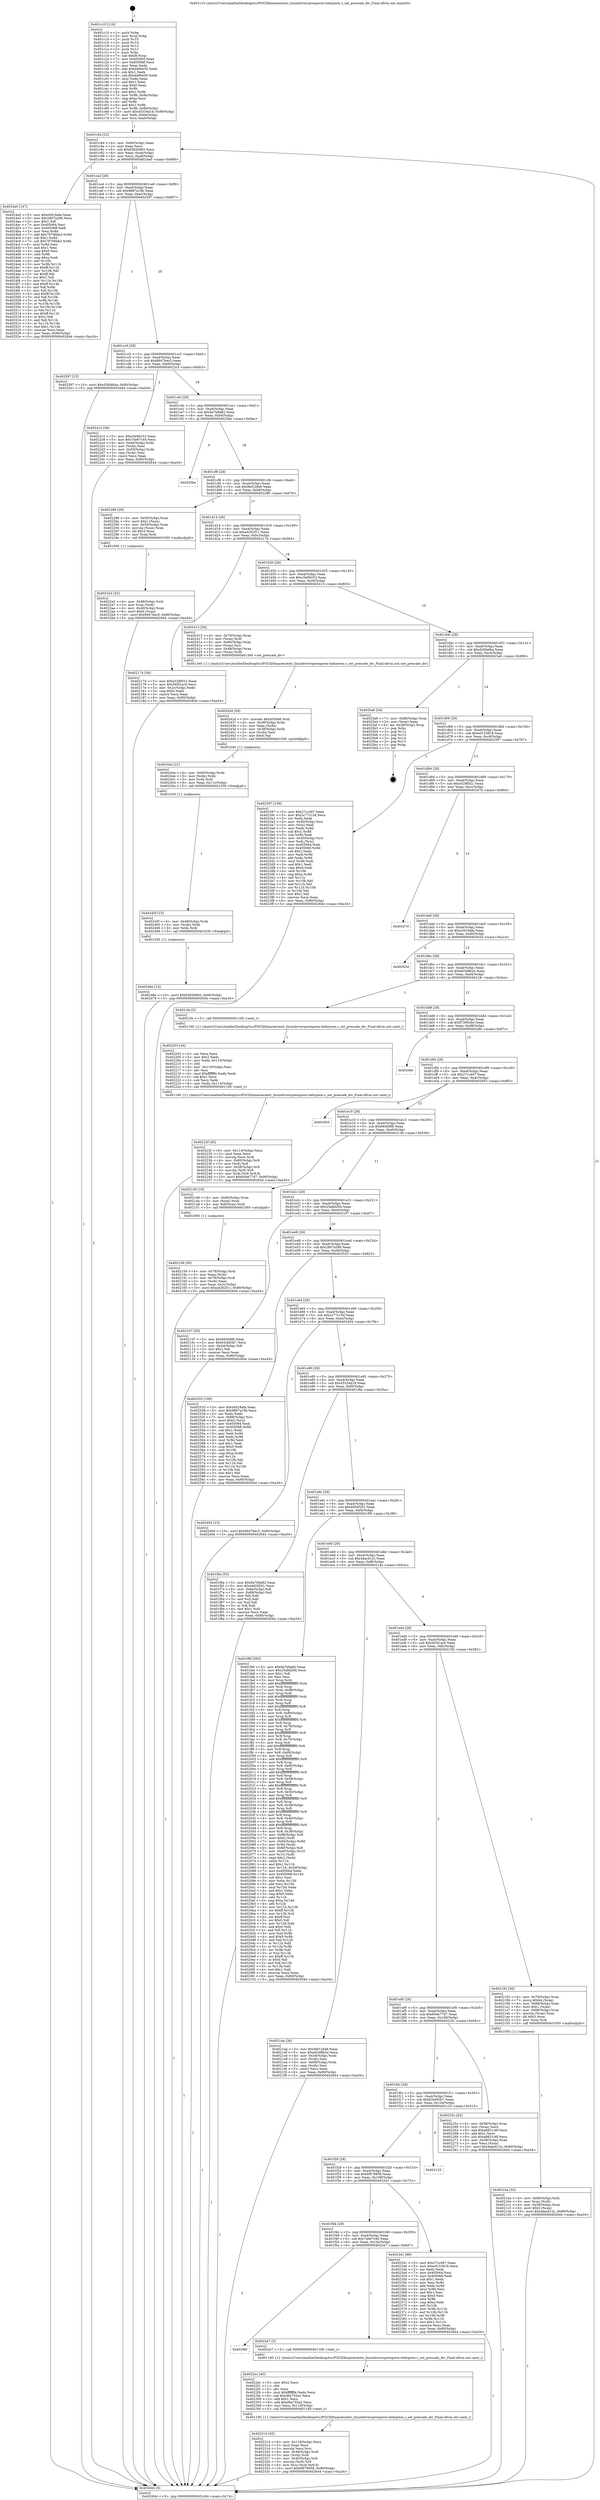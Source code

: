 digraph "0x401c10" {
  label = "0x401c10 (/mnt/c/Users/mathe/Desktop/tcc/POCII/binaries/extr_linuxdriverspwmpwm-tiehrpwm.c_set_prescale_div_Final-ollvm.out::main(0))"
  labelloc = "t"
  node[shape=record]

  Entry [label="",width=0.3,height=0.3,shape=circle,fillcolor=black,style=filled]
  "0x401c84" [label="{
     0x401c84 [32]\l
     | [instrs]\l
     &nbsp;&nbsp;0x401c84 \<+6\>: mov -0x90(%rbp),%eax\l
     &nbsp;&nbsp;0x401c8a \<+2\>: mov %eax,%ecx\l
     &nbsp;&nbsp;0x401c8c \<+6\>: sub $0x93830665,%ecx\l
     &nbsp;&nbsp;0x401c92 \<+6\>: mov %eax,-0xa4(%rbp)\l
     &nbsp;&nbsp;0x401c98 \<+6\>: mov %ecx,-0xa8(%rbp)\l
     &nbsp;&nbsp;0x401c9e \<+6\>: je 00000000004024a0 \<main+0x890\>\l
  }"]
  "0x4024a0" [label="{
     0x4024a0 [147]\l
     | [instrs]\l
     &nbsp;&nbsp;0x4024a0 \<+5\>: mov $0xe5d18afa,%eax\l
     &nbsp;&nbsp;0x4024a5 \<+5\>: mov $0x2807a280,%ecx\l
     &nbsp;&nbsp;0x4024aa \<+2\>: mov $0x1,%dl\l
     &nbsp;&nbsp;0x4024ac \<+7\>: mov 0x405064,%esi\l
     &nbsp;&nbsp;0x4024b3 \<+7\>: mov 0x405068,%edi\l
     &nbsp;&nbsp;0x4024ba \<+3\>: mov %esi,%r8d\l
     &nbsp;&nbsp;0x4024bd \<+7\>: add $0x79706bb3,%r8d\l
     &nbsp;&nbsp;0x4024c4 \<+4\>: sub $0x1,%r8d\l
     &nbsp;&nbsp;0x4024c8 \<+7\>: sub $0x79706bb3,%r8d\l
     &nbsp;&nbsp;0x4024cf \<+4\>: imul %r8d,%esi\l
     &nbsp;&nbsp;0x4024d3 \<+3\>: and $0x1,%esi\l
     &nbsp;&nbsp;0x4024d6 \<+3\>: cmp $0x0,%esi\l
     &nbsp;&nbsp;0x4024d9 \<+4\>: sete %r9b\l
     &nbsp;&nbsp;0x4024dd \<+3\>: cmp $0xa,%edi\l
     &nbsp;&nbsp;0x4024e0 \<+4\>: setl %r10b\l
     &nbsp;&nbsp;0x4024e4 \<+3\>: mov %r9b,%r11b\l
     &nbsp;&nbsp;0x4024e7 \<+4\>: xor $0xff,%r11b\l
     &nbsp;&nbsp;0x4024eb \<+3\>: mov %r10b,%bl\l
     &nbsp;&nbsp;0x4024ee \<+3\>: xor $0xff,%bl\l
     &nbsp;&nbsp;0x4024f1 \<+3\>: xor $0x1,%dl\l
     &nbsp;&nbsp;0x4024f4 \<+3\>: mov %r11b,%r14b\l
     &nbsp;&nbsp;0x4024f7 \<+4\>: and $0xff,%r14b\l
     &nbsp;&nbsp;0x4024fb \<+3\>: and %dl,%r9b\l
     &nbsp;&nbsp;0x4024fe \<+3\>: mov %bl,%r15b\l
     &nbsp;&nbsp;0x402501 \<+4\>: and $0xff,%r15b\l
     &nbsp;&nbsp;0x402505 \<+3\>: and %dl,%r10b\l
     &nbsp;&nbsp;0x402508 \<+3\>: or %r9b,%r14b\l
     &nbsp;&nbsp;0x40250b \<+3\>: or %r10b,%r15b\l
     &nbsp;&nbsp;0x40250e \<+3\>: xor %r15b,%r14b\l
     &nbsp;&nbsp;0x402511 \<+3\>: or %bl,%r11b\l
     &nbsp;&nbsp;0x402514 \<+4\>: xor $0xff,%r11b\l
     &nbsp;&nbsp;0x402518 \<+3\>: or $0x1,%dl\l
     &nbsp;&nbsp;0x40251b \<+3\>: and %dl,%r11b\l
     &nbsp;&nbsp;0x40251e \<+3\>: or %r11b,%r14b\l
     &nbsp;&nbsp;0x402521 \<+4\>: test $0x1,%r14b\l
     &nbsp;&nbsp;0x402525 \<+3\>: cmovne %ecx,%eax\l
     &nbsp;&nbsp;0x402528 \<+6\>: mov %eax,-0x90(%rbp)\l
     &nbsp;&nbsp;0x40252e \<+5\>: jmp 0000000000402644 \<main+0xa34\>\l
  }"]
  "0x401ca4" [label="{
     0x401ca4 [28]\l
     | [instrs]\l
     &nbsp;&nbsp;0x401ca4 \<+5\>: jmp 0000000000401ca9 \<main+0x99\>\l
     &nbsp;&nbsp;0x401ca9 \<+6\>: mov -0xa4(%rbp),%eax\l
     &nbsp;&nbsp;0x401caf \<+5\>: sub $0x9887a19b,%eax\l
     &nbsp;&nbsp;0x401cb4 \<+6\>: mov %eax,-0xac(%rbp)\l
     &nbsp;&nbsp;0x401cba \<+6\>: je 0000000000402597 \<main+0x987\>\l
  }"]
  Exit [label="",width=0.3,height=0.3,shape=circle,fillcolor=black,style=filled,peripheries=2]
  "0x402597" [label="{
     0x402597 [15]\l
     | [instrs]\l
     &nbsp;&nbsp;0x402597 \<+10\>: movl $0xd26fa6ba,-0x90(%rbp)\l
     &nbsp;&nbsp;0x4025a1 \<+5\>: jmp 0000000000402644 \<main+0xa34\>\l
  }"]
  "0x401cc0" [label="{
     0x401cc0 [28]\l
     | [instrs]\l
     &nbsp;&nbsp;0x401cc0 \<+5\>: jmp 0000000000401cc5 \<main+0xb5\>\l
     &nbsp;&nbsp;0x401cc5 \<+6\>: mov -0xa4(%rbp),%eax\l
     &nbsp;&nbsp;0x401ccb \<+5\>: sub $0x9947bec5,%eax\l
     &nbsp;&nbsp;0x401cd0 \<+6\>: mov %eax,-0xb0(%rbp)\l
     &nbsp;&nbsp;0x401cd6 \<+6\>: je 00000000004022c3 \<main+0x6b3\>\l
  }"]
  "0x40246e" [label="{
     0x40246e [15]\l
     | [instrs]\l
     &nbsp;&nbsp;0x40246e \<+10\>: movl $0x93830665,-0x90(%rbp)\l
     &nbsp;&nbsp;0x402478 \<+5\>: jmp 0000000000402644 \<main+0xa34\>\l
  }"]
  "0x4022c3" [label="{
     0x4022c3 [36]\l
     | [instrs]\l
     &nbsp;&nbsp;0x4022c3 \<+5\>: mov $0xc5e06253,%eax\l
     &nbsp;&nbsp;0x4022c8 \<+5\>: mov $0x7de67c40,%ecx\l
     &nbsp;&nbsp;0x4022cd \<+4\>: mov -0x40(%rbp),%rdx\l
     &nbsp;&nbsp;0x4022d1 \<+2\>: mov (%rdx),%esi\l
     &nbsp;&nbsp;0x4022d3 \<+4\>: mov -0x50(%rbp),%rdx\l
     &nbsp;&nbsp;0x4022d7 \<+2\>: cmp (%rdx),%esi\l
     &nbsp;&nbsp;0x4022d9 \<+3\>: cmovl %ecx,%eax\l
     &nbsp;&nbsp;0x4022dc \<+6\>: mov %eax,-0x90(%rbp)\l
     &nbsp;&nbsp;0x4022e2 \<+5\>: jmp 0000000000402644 \<main+0xa34\>\l
  }"]
  "0x401cdc" [label="{
     0x401cdc [28]\l
     | [instrs]\l
     &nbsp;&nbsp;0x401cdc \<+5\>: jmp 0000000000401ce1 \<main+0xd1\>\l
     &nbsp;&nbsp;0x401ce1 \<+6\>: mov -0xa4(%rbp),%eax\l
     &nbsp;&nbsp;0x401ce7 \<+5\>: sub $0x9a7b8a82,%eax\l
     &nbsp;&nbsp;0x401cec \<+6\>: mov %eax,-0xb4(%rbp)\l
     &nbsp;&nbsp;0x401cf2 \<+6\>: je 00000000004025be \<main+0x9ae\>\l
  }"]
  "0x40245f" [label="{
     0x40245f [15]\l
     | [instrs]\l
     &nbsp;&nbsp;0x40245f \<+4\>: mov -0x48(%rbp),%rdx\l
     &nbsp;&nbsp;0x402463 \<+3\>: mov (%rdx),%rdx\l
     &nbsp;&nbsp;0x402466 \<+3\>: mov %rdx,%rdi\l
     &nbsp;&nbsp;0x402469 \<+5\>: call 0000000000401030 \<free@plt\>\l
     | [calls]\l
     &nbsp;&nbsp;0x401030 \{1\} (unknown)\l
  }"]
  "0x4025be" [label="{
     0x4025be\l
  }", style=dashed]
  "0x401cf8" [label="{
     0x401cf8 [28]\l
     | [instrs]\l
     &nbsp;&nbsp;0x401cf8 \<+5\>: jmp 0000000000401cfd \<main+0xed\>\l
     &nbsp;&nbsp;0x401cfd \<+6\>: mov -0xa4(%rbp),%eax\l
     &nbsp;&nbsp;0x401d03 \<+5\>: sub $0x9ef126e8,%eax\l
     &nbsp;&nbsp;0x401d08 \<+6\>: mov %eax,-0xb8(%rbp)\l
     &nbsp;&nbsp;0x401d0e \<+6\>: je 0000000000402286 \<main+0x676\>\l
  }"]
  "0x40244a" [label="{
     0x40244a [21]\l
     | [instrs]\l
     &nbsp;&nbsp;0x40244a \<+4\>: mov -0x60(%rbp),%rdx\l
     &nbsp;&nbsp;0x40244e \<+3\>: mov (%rdx),%rdx\l
     &nbsp;&nbsp;0x402451 \<+3\>: mov %rdx,%rdi\l
     &nbsp;&nbsp;0x402454 \<+6\>: mov %eax,-0x11c(%rbp)\l
     &nbsp;&nbsp;0x40245a \<+5\>: call 0000000000401030 \<free@plt\>\l
     | [calls]\l
     &nbsp;&nbsp;0x401030 \{1\} (unknown)\l
  }"]
  "0x402286" [label="{
     0x402286 [29]\l
     | [instrs]\l
     &nbsp;&nbsp;0x402286 \<+4\>: mov -0x50(%rbp),%rax\l
     &nbsp;&nbsp;0x40228a \<+6\>: movl $0x1,(%rax)\l
     &nbsp;&nbsp;0x402290 \<+4\>: mov -0x50(%rbp),%rax\l
     &nbsp;&nbsp;0x402294 \<+3\>: movslq (%rax),%rax\l
     &nbsp;&nbsp;0x402297 \<+4\>: shl $0x3,%rax\l
     &nbsp;&nbsp;0x40229b \<+3\>: mov %rax,%rdi\l
     &nbsp;&nbsp;0x40229e \<+5\>: call 0000000000401050 \<malloc@plt\>\l
     | [calls]\l
     &nbsp;&nbsp;0x401050 \{1\} (unknown)\l
  }"]
  "0x401d14" [label="{
     0x401d14 [28]\l
     | [instrs]\l
     &nbsp;&nbsp;0x401d14 \<+5\>: jmp 0000000000401d19 \<main+0x109\>\l
     &nbsp;&nbsp;0x401d19 \<+6\>: mov -0xa4(%rbp),%eax\l
     &nbsp;&nbsp;0x401d1f \<+5\>: sub $0xa4262f11,%eax\l
     &nbsp;&nbsp;0x401d24 \<+6\>: mov %eax,-0xbc(%rbp)\l
     &nbsp;&nbsp;0x401d2a \<+6\>: je 0000000000402174 \<main+0x564\>\l
  }"]
  "0x40242d" [label="{
     0x40242d [29]\l
     | [instrs]\l
     &nbsp;&nbsp;0x40242d \<+10\>: movabs $0x4030b6,%rdi\l
     &nbsp;&nbsp;0x402437 \<+4\>: mov -0x38(%rbp),%rdx\l
     &nbsp;&nbsp;0x40243b \<+2\>: mov %eax,(%rdx)\l
     &nbsp;&nbsp;0x40243d \<+4\>: mov -0x38(%rbp),%rdx\l
     &nbsp;&nbsp;0x402441 \<+2\>: mov (%rdx),%esi\l
     &nbsp;&nbsp;0x402443 \<+2\>: mov $0x0,%al\l
     &nbsp;&nbsp;0x402445 \<+5\>: call 0000000000401040 \<printf@plt\>\l
     | [calls]\l
     &nbsp;&nbsp;0x401040 \{1\} (unknown)\l
  }"]
  "0x402174" [label="{
     0x402174 [30]\l
     | [instrs]\l
     &nbsp;&nbsp;0x402174 \<+5\>: mov $0xe528f021,%eax\l
     &nbsp;&nbsp;0x402179 \<+5\>: mov $0x565f1ac0,%ecx\l
     &nbsp;&nbsp;0x40217e \<+3\>: mov -0x2c(%rbp),%edx\l
     &nbsp;&nbsp;0x402181 \<+3\>: cmp $0x0,%edx\l
     &nbsp;&nbsp;0x402184 \<+3\>: cmove %ecx,%eax\l
     &nbsp;&nbsp;0x402187 \<+6\>: mov %eax,-0x90(%rbp)\l
     &nbsp;&nbsp;0x40218d \<+5\>: jmp 0000000000402644 \<main+0xa34\>\l
  }"]
  "0x401d30" [label="{
     0x401d30 [28]\l
     | [instrs]\l
     &nbsp;&nbsp;0x401d30 \<+5\>: jmp 0000000000401d35 \<main+0x125\>\l
     &nbsp;&nbsp;0x401d35 \<+6\>: mov -0xa4(%rbp),%eax\l
     &nbsp;&nbsp;0x401d3b \<+5\>: sub $0xc5e06253,%eax\l
     &nbsp;&nbsp;0x401d40 \<+6\>: mov %eax,-0xc0(%rbp)\l
     &nbsp;&nbsp;0x401d46 \<+6\>: je 0000000000402413 \<main+0x803\>\l
  }"]
  "0x402314" [label="{
     0x402314 [45]\l
     | [instrs]\l
     &nbsp;&nbsp;0x402314 \<+6\>: mov -0x118(%rbp),%ecx\l
     &nbsp;&nbsp;0x40231a \<+3\>: imul %eax,%ecx\l
     &nbsp;&nbsp;0x40231d \<+3\>: movslq %ecx,%rsi\l
     &nbsp;&nbsp;0x402320 \<+4\>: mov -0x48(%rbp),%rdi\l
     &nbsp;&nbsp;0x402324 \<+3\>: mov (%rdi),%rdi\l
     &nbsp;&nbsp;0x402327 \<+4\>: mov -0x40(%rbp),%r8\l
     &nbsp;&nbsp;0x40232b \<+3\>: movslq (%r8),%r8\l
     &nbsp;&nbsp;0x40232e \<+4\>: mov %rsi,(%rdi,%r8,8)\l
     &nbsp;&nbsp;0x402332 \<+10\>: movl $0x6f678958,-0x90(%rbp)\l
     &nbsp;&nbsp;0x40233c \<+5\>: jmp 0000000000402644 \<main+0xa34\>\l
  }"]
  "0x402413" [label="{
     0x402413 [26]\l
     | [instrs]\l
     &nbsp;&nbsp;0x402413 \<+4\>: mov -0x70(%rbp),%rax\l
     &nbsp;&nbsp;0x402417 \<+3\>: mov (%rax),%rdi\l
     &nbsp;&nbsp;0x40241a \<+4\>: mov -0x60(%rbp),%rax\l
     &nbsp;&nbsp;0x40241e \<+3\>: mov (%rax),%rsi\l
     &nbsp;&nbsp;0x402421 \<+4\>: mov -0x48(%rbp),%rax\l
     &nbsp;&nbsp;0x402425 \<+3\>: mov (%rax),%rdx\l
     &nbsp;&nbsp;0x402428 \<+5\>: call 00000000004013e0 \<set_prescale_div\>\l
     | [calls]\l
     &nbsp;&nbsp;0x4013e0 \{1\} (/mnt/c/Users/mathe/Desktop/tcc/POCII/binaries/extr_linuxdriverspwmpwm-tiehrpwm.c_set_prescale_div_Final-ollvm.out::set_prescale_div)\l
  }"]
  "0x401d4c" [label="{
     0x401d4c [28]\l
     | [instrs]\l
     &nbsp;&nbsp;0x401d4c \<+5\>: jmp 0000000000401d51 \<main+0x141\>\l
     &nbsp;&nbsp;0x401d51 \<+6\>: mov -0xa4(%rbp),%eax\l
     &nbsp;&nbsp;0x401d57 \<+5\>: sub $0xd26fa6ba,%eax\l
     &nbsp;&nbsp;0x401d5c \<+6\>: mov %eax,-0xc4(%rbp)\l
     &nbsp;&nbsp;0x401d62 \<+6\>: je 00000000004025a6 \<main+0x996\>\l
  }"]
  "0x4022ec" [label="{
     0x4022ec [40]\l
     | [instrs]\l
     &nbsp;&nbsp;0x4022ec \<+5\>: mov $0x2,%ecx\l
     &nbsp;&nbsp;0x4022f1 \<+1\>: cltd\l
     &nbsp;&nbsp;0x4022f2 \<+2\>: idiv %ecx\l
     &nbsp;&nbsp;0x4022f4 \<+6\>: imul $0xfffffffe,%edx,%ecx\l
     &nbsp;&nbsp;0x4022fa \<+6\>: sub $0xd6a755a2,%ecx\l
     &nbsp;&nbsp;0x402300 \<+3\>: add $0x1,%ecx\l
     &nbsp;&nbsp;0x402303 \<+6\>: add $0xd6a755a2,%ecx\l
     &nbsp;&nbsp;0x402309 \<+6\>: mov %ecx,-0x118(%rbp)\l
     &nbsp;&nbsp;0x40230f \<+5\>: call 0000000000401160 \<next_i\>\l
     | [calls]\l
     &nbsp;&nbsp;0x401160 \{1\} (/mnt/c/Users/mathe/Desktop/tcc/POCII/binaries/extr_linuxdriverspwmpwm-tiehrpwm.c_set_prescale_div_Final-ollvm.out::next_i)\l
  }"]
  "0x4025a6" [label="{
     0x4025a6 [24]\l
     | [instrs]\l
     &nbsp;&nbsp;0x4025a6 \<+7\>: mov -0x88(%rbp),%rax\l
     &nbsp;&nbsp;0x4025ad \<+2\>: mov (%rax),%eax\l
     &nbsp;&nbsp;0x4025af \<+4\>: lea -0x28(%rbp),%rsp\l
     &nbsp;&nbsp;0x4025b3 \<+1\>: pop %rbx\l
     &nbsp;&nbsp;0x4025b4 \<+2\>: pop %r12\l
     &nbsp;&nbsp;0x4025b6 \<+2\>: pop %r13\l
     &nbsp;&nbsp;0x4025b8 \<+2\>: pop %r14\l
     &nbsp;&nbsp;0x4025ba \<+2\>: pop %r15\l
     &nbsp;&nbsp;0x4025bc \<+1\>: pop %rbp\l
     &nbsp;&nbsp;0x4025bd \<+1\>: ret\l
  }"]
  "0x401d68" [label="{
     0x401d68 [28]\l
     | [instrs]\l
     &nbsp;&nbsp;0x401d68 \<+5\>: jmp 0000000000401d6d \<main+0x15d\>\l
     &nbsp;&nbsp;0x401d6d \<+6\>: mov -0xa4(%rbp),%eax\l
     &nbsp;&nbsp;0x401d73 \<+5\>: sub $0xe0153818,%eax\l
     &nbsp;&nbsp;0x401d78 \<+6\>: mov %eax,-0xc8(%rbp)\l
     &nbsp;&nbsp;0x401d7e \<+6\>: je 0000000000402397 \<main+0x787\>\l
  }"]
  "0x401f60" [label="{
     0x401f60\l
  }", style=dashed]
  "0x402397" [label="{
     0x402397 [109]\l
     | [instrs]\l
     &nbsp;&nbsp;0x402397 \<+5\>: mov $0x27cc497,%eax\l
     &nbsp;&nbsp;0x40239c \<+5\>: mov $0x2c77c15d,%ecx\l
     &nbsp;&nbsp;0x4023a1 \<+2\>: xor %edx,%edx\l
     &nbsp;&nbsp;0x4023a3 \<+4\>: mov -0x40(%rbp),%rsi\l
     &nbsp;&nbsp;0x4023a7 \<+2\>: mov (%rsi),%edi\l
     &nbsp;&nbsp;0x4023a9 \<+3\>: mov %edx,%r8d\l
     &nbsp;&nbsp;0x4023ac \<+4\>: sub $0x1,%r8d\l
     &nbsp;&nbsp;0x4023b0 \<+3\>: sub %r8d,%edi\l
     &nbsp;&nbsp;0x4023b3 \<+4\>: mov -0x40(%rbp),%rsi\l
     &nbsp;&nbsp;0x4023b7 \<+2\>: mov %edi,(%rsi)\l
     &nbsp;&nbsp;0x4023b9 \<+7\>: mov 0x405064,%edi\l
     &nbsp;&nbsp;0x4023c0 \<+8\>: mov 0x405068,%r8d\l
     &nbsp;&nbsp;0x4023c8 \<+3\>: sub $0x1,%edx\l
     &nbsp;&nbsp;0x4023cb \<+3\>: mov %edi,%r9d\l
     &nbsp;&nbsp;0x4023ce \<+3\>: add %edx,%r9d\l
     &nbsp;&nbsp;0x4023d1 \<+4\>: imul %r9d,%edi\l
     &nbsp;&nbsp;0x4023d5 \<+3\>: and $0x1,%edi\l
     &nbsp;&nbsp;0x4023d8 \<+3\>: cmp $0x0,%edi\l
     &nbsp;&nbsp;0x4023db \<+4\>: sete %r10b\l
     &nbsp;&nbsp;0x4023df \<+4\>: cmp $0xa,%r8d\l
     &nbsp;&nbsp;0x4023e3 \<+4\>: setl %r11b\l
     &nbsp;&nbsp;0x4023e7 \<+3\>: mov %r10b,%bl\l
     &nbsp;&nbsp;0x4023ea \<+3\>: and %r11b,%bl\l
     &nbsp;&nbsp;0x4023ed \<+3\>: xor %r11b,%r10b\l
     &nbsp;&nbsp;0x4023f0 \<+3\>: or %r10b,%bl\l
     &nbsp;&nbsp;0x4023f3 \<+3\>: test $0x1,%bl\l
     &nbsp;&nbsp;0x4023f6 \<+3\>: cmovne %ecx,%eax\l
     &nbsp;&nbsp;0x4023f9 \<+6\>: mov %eax,-0x90(%rbp)\l
     &nbsp;&nbsp;0x4023ff \<+5\>: jmp 0000000000402644 \<main+0xa34\>\l
  }"]
  "0x401d84" [label="{
     0x401d84 [28]\l
     | [instrs]\l
     &nbsp;&nbsp;0x401d84 \<+5\>: jmp 0000000000401d89 \<main+0x179\>\l
     &nbsp;&nbsp;0x401d89 \<+6\>: mov -0xa4(%rbp),%eax\l
     &nbsp;&nbsp;0x401d8f \<+5\>: sub $0xe528f021,%eax\l
     &nbsp;&nbsp;0x401d94 \<+6\>: mov %eax,-0xcc(%rbp)\l
     &nbsp;&nbsp;0x401d9a \<+6\>: je 000000000040247d \<main+0x86d\>\l
  }"]
  "0x4022e7" [label="{
     0x4022e7 [5]\l
     | [instrs]\l
     &nbsp;&nbsp;0x4022e7 \<+5\>: call 0000000000401160 \<next_i\>\l
     | [calls]\l
     &nbsp;&nbsp;0x401160 \{1\} (/mnt/c/Users/mathe/Desktop/tcc/POCII/binaries/extr_linuxdriverspwmpwm-tiehrpwm.c_set_prescale_div_Final-ollvm.out::next_i)\l
  }"]
  "0x40247d" [label="{
     0x40247d\l
  }", style=dashed]
  "0x401da0" [label="{
     0x401da0 [28]\l
     | [instrs]\l
     &nbsp;&nbsp;0x401da0 \<+5\>: jmp 0000000000401da5 \<main+0x195\>\l
     &nbsp;&nbsp;0x401da5 \<+6\>: mov -0xa4(%rbp),%eax\l
     &nbsp;&nbsp;0x401dab \<+5\>: sub $0xe5d18afa,%eax\l
     &nbsp;&nbsp;0x401db0 \<+6\>: mov %eax,-0xd0(%rbp)\l
     &nbsp;&nbsp;0x401db6 \<+6\>: je 000000000040262d \<main+0xa1d\>\l
  }"]
  "0x401f44" [label="{
     0x401f44 [28]\l
     | [instrs]\l
     &nbsp;&nbsp;0x401f44 \<+5\>: jmp 0000000000401f49 \<main+0x339\>\l
     &nbsp;&nbsp;0x401f49 \<+6\>: mov -0xa4(%rbp),%eax\l
     &nbsp;&nbsp;0x401f4f \<+5\>: sub $0x7de67c40,%eax\l
     &nbsp;&nbsp;0x401f54 \<+6\>: mov %eax,-0x10c(%rbp)\l
     &nbsp;&nbsp;0x401f5a \<+6\>: je 00000000004022e7 \<main+0x6d7\>\l
  }"]
  "0x40262d" [label="{
     0x40262d\l
  }", style=dashed]
  "0x401dbc" [label="{
     0x401dbc [28]\l
     | [instrs]\l
     &nbsp;&nbsp;0x401dbc \<+5\>: jmp 0000000000401dc1 \<main+0x1b1\>\l
     &nbsp;&nbsp;0x401dc1 \<+6\>: mov -0xa4(%rbp),%eax\l
     &nbsp;&nbsp;0x401dc7 \<+5\>: sub $0xe63d8b2e,%eax\l
     &nbsp;&nbsp;0x401dcc \<+6\>: mov %eax,-0xd4(%rbp)\l
     &nbsp;&nbsp;0x401dd2 \<+6\>: je 00000000004021fe \<main+0x5ee\>\l
  }"]
  "0x402341" [label="{
     0x402341 [86]\l
     | [instrs]\l
     &nbsp;&nbsp;0x402341 \<+5\>: mov $0x27cc497,%eax\l
     &nbsp;&nbsp;0x402346 \<+5\>: mov $0xe0153818,%ecx\l
     &nbsp;&nbsp;0x40234b \<+2\>: xor %edx,%edx\l
     &nbsp;&nbsp;0x40234d \<+7\>: mov 0x405064,%esi\l
     &nbsp;&nbsp;0x402354 \<+7\>: mov 0x405068,%edi\l
     &nbsp;&nbsp;0x40235b \<+3\>: sub $0x1,%edx\l
     &nbsp;&nbsp;0x40235e \<+3\>: mov %esi,%r8d\l
     &nbsp;&nbsp;0x402361 \<+3\>: add %edx,%r8d\l
     &nbsp;&nbsp;0x402364 \<+4\>: imul %r8d,%esi\l
     &nbsp;&nbsp;0x402368 \<+3\>: and $0x1,%esi\l
     &nbsp;&nbsp;0x40236b \<+3\>: cmp $0x0,%esi\l
     &nbsp;&nbsp;0x40236e \<+4\>: sete %r9b\l
     &nbsp;&nbsp;0x402372 \<+3\>: cmp $0xa,%edi\l
     &nbsp;&nbsp;0x402375 \<+4\>: setl %r10b\l
     &nbsp;&nbsp;0x402379 \<+3\>: mov %r9b,%r11b\l
     &nbsp;&nbsp;0x40237c \<+3\>: and %r10b,%r11b\l
     &nbsp;&nbsp;0x40237f \<+3\>: xor %r10b,%r9b\l
     &nbsp;&nbsp;0x402382 \<+3\>: or %r9b,%r11b\l
     &nbsp;&nbsp;0x402385 \<+4\>: test $0x1,%r11b\l
     &nbsp;&nbsp;0x402389 \<+3\>: cmovne %ecx,%eax\l
     &nbsp;&nbsp;0x40238c \<+6\>: mov %eax,-0x90(%rbp)\l
     &nbsp;&nbsp;0x402392 \<+5\>: jmp 0000000000402644 \<main+0xa34\>\l
  }"]
  "0x4021fe" [label="{
     0x4021fe [5]\l
     | [instrs]\l
     &nbsp;&nbsp;0x4021fe \<+5\>: call 0000000000401160 \<next_i\>\l
     | [calls]\l
     &nbsp;&nbsp;0x401160 \{1\} (/mnt/c/Users/mathe/Desktop/tcc/POCII/binaries/extr_linuxdriverspwmpwm-tiehrpwm.c_set_prescale_div_Final-ollvm.out::next_i)\l
  }"]
  "0x401dd8" [label="{
     0x401dd8 [28]\l
     | [instrs]\l
     &nbsp;&nbsp;0x401dd8 \<+5\>: jmp 0000000000401ddd \<main+0x1cd\>\l
     &nbsp;&nbsp;0x401ddd \<+6\>: mov -0xa4(%rbp),%eax\l
     &nbsp;&nbsp;0x401de3 \<+5\>: sub $0xf7290cbe,%eax\l
     &nbsp;&nbsp;0x401de8 \<+6\>: mov %eax,-0xd8(%rbp)\l
     &nbsp;&nbsp;0x401dee \<+6\>: je 000000000040248c \<main+0x87c\>\l
  }"]
  "0x401f28" [label="{
     0x401f28 [28]\l
     | [instrs]\l
     &nbsp;&nbsp;0x401f28 \<+5\>: jmp 0000000000401f2d \<main+0x31d\>\l
     &nbsp;&nbsp;0x401f2d \<+6\>: mov -0xa4(%rbp),%eax\l
     &nbsp;&nbsp;0x401f33 \<+5\>: sub $0x6f678958,%eax\l
     &nbsp;&nbsp;0x401f38 \<+6\>: mov %eax,-0x108(%rbp)\l
     &nbsp;&nbsp;0x401f3e \<+6\>: je 0000000000402341 \<main+0x731\>\l
  }"]
  "0x40248c" [label="{
     0x40248c\l
  }", style=dashed]
  "0x401df4" [label="{
     0x401df4 [28]\l
     | [instrs]\l
     &nbsp;&nbsp;0x401df4 \<+5\>: jmp 0000000000401df9 \<main+0x1e9\>\l
     &nbsp;&nbsp;0x401df9 \<+6\>: mov -0xa4(%rbp),%eax\l
     &nbsp;&nbsp;0x401dff \<+5\>: sub $0x27cc497,%eax\l
     &nbsp;&nbsp;0x401e04 \<+6\>: mov %eax,-0xdc(%rbp)\l
     &nbsp;&nbsp;0x401e0a \<+6\>: je 0000000000402603 \<main+0x9f3\>\l
  }"]
  "0x402125" [label="{
     0x402125\l
  }", style=dashed]
  "0x402603" [label="{
     0x402603\l
  }", style=dashed]
  "0x401e10" [label="{
     0x401e10 [28]\l
     | [instrs]\l
     &nbsp;&nbsp;0x401e10 \<+5\>: jmp 0000000000401e15 \<main+0x205\>\l
     &nbsp;&nbsp;0x401e15 \<+6\>: mov -0xa4(%rbp),%eax\l
     &nbsp;&nbsp;0x401e1b \<+5\>: sub $0x664b9f6,%eax\l
     &nbsp;&nbsp;0x401e20 \<+6\>: mov %eax,-0xe0(%rbp)\l
     &nbsp;&nbsp;0x401e26 \<+6\>: je 0000000000402146 \<main+0x536\>\l
  }"]
  "0x4022a3" [label="{
     0x4022a3 [32]\l
     | [instrs]\l
     &nbsp;&nbsp;0x4022a3 \<+4\>: mov -0x48(%rbp),%rdi\l
     &nbsp;&nbsp;0x4022a7 \<+3\>: mov %rax,(%rdi)\l
     &nbsp;&nbsp;0x4022aa \<+4\>: mov -0x40(%rbp),%rax\l
     &nbsp;&nbsp;0x4022ae \<+6\>: movl $0x0,(%rax)\l
     &nbsp;&nbsp;0x4022b4 \<+10\>: movl $0x9947bec5,-0x90(%rbp)\l
     &nbsp;&nbsp;0x4022be \<+5\>: jmp 0000000000402644 \<main+0xa34\>\l
  }"]
  "0x402146" [label="{
     0x402146 [16]\l
     | [instrs]\l
     &nbsp;&nbsp;0x402146 \<+4\>: mov -0x80(%rbp),%rax\l
     &nbsp;&nbsp;0x40214a \<+3\>: mov (%rax),%rax\l
     &nbsp;&nbsp;0x40214d \<+4\>: mov 0x8(%rax),%rdi\l
     &nbsp;&nbsp;0x402151 \<+5\>: call 0000000000401060 \<atoi@plt\>\l
     | [calls]\l
     &nbsp;&nbsp;0x401060 \{1\} (unknown)\l
  }"]
  "0x401e2c" [label="{
     0x401e2c [28]\l
     | [instrs]\l
     &nbsp;&nbsp;0x401e2c \<+5\>: jmp 0000000000401e31 \<main+0x221\>\l
     &nbsp;&nbsp;0x401e31 \<+6\>: mov -0xa4(%rbp),%eax\l
     &nbsp;&nbsp;0x401e37 \<+5\>: sub $0x25a8d294,%eax\l
     &nbsp;&nbsp;0x401e3c \<+6\>: mov %eax,-0xe4(%rbp)\l
     &nbsp;&nbsp;0x401e42 \<+6\>: je 0000000000402107 \<main+0x4f7\>\l
  }"]
  "0x401f0c" [label="{
     0x401f0c [28]\l
     | [instrs]\l
     &nbsp;&nbsp;0x401f0c \<+5\>: jmp 0000000000401f11 \<main+0x301\>\l
     &nbsp;&nbsp;0x401f11 \<+6\>: mov -0xa4(%rbp),%eax\l
     &nbsp;&nbsp;0x401f17 \<+5\>: sub $0x63cb93b7,%eax\l
     &nbsp;&nbsp;0x401f1c \<+6\>: mov %eax,-0x104(%rbp)\l
     &nbsp;&nbsp;0x401f22 \<+6\>: je 0000000000402125 \<main+0x515\>\l
  }"]
  "0x402107" [label="{
     0x402107 [30]\l
     | [instrs]\l
     &nbsp;&nbsp;0x402107 \<+5\>: mov $0x664b9f6,%eax\l
     &nbsp;&nbsp;0x40210c \<+5\>: mov $0x63cb93b7,%ecx\l
     &nbsp;&nbsp;0x402111 \<+3\>: mov -0x2d(%rbp),%dl\l
     &nbsp;&nbsp;0x402114 \<+3\>: test $0x1,%dl\l
     &nbsp;&nbsp;0x402117 \<+3\>: cmovne %ecx,%eax\l
     &nbsp;&nbsp;0x40211a \<+6\>: mov %eax,-0x90(%rbp)\l
     &nbsp;&nbsp;0x402120 \<+5\>: jmp 0000000000402644 \<main+0xa34\>\l
  }"]
  "0x401e48" [label="{
     0x401e48 [28]\l
     | [instrs]\l
     &nbsp;&nbsp;0x401e48 \<+5\>: jmp 0000000000401e4d \<main+0x23d\>\l
     &nbsp;&nbsp;0x401e4d \<+6\>: mov -0xa4(%rbp),%eax\l
     &nbsp;&nbsp;0x401e53 \<+5\>: sub $0x2807a280,%eax\l
     &nbsp;&nbsp;0x401e58 \<+6\>: mov %eax,-0xe8(%rbp)\l
     &nbsp;&nbsp;0x401e5e \<+6\>: je 0000000000402533 \<main+0x923\>\l
  }"]
  "0x40225c" [label="{
     0x40225c [42]\l
     | [instrs]\l
     &nbsp;&nbsp;0x40225c \<+4\>: mov -0x58(%rbp),%rax\l
     &nbsp;&nbsp;0x402260 \<+2\>: mov (%rax),%ecx\l
     &nbsp;&nbsp;0x402262 \<+6\>: add $0xa8821c6f,%ecx\l
     &nbsp;&nbsp;0x402268 \<+3\>: add $0x1,%ecx\l
     &nbsp;&nbsp;0x40226b \<+6\>: sub $0xa8821c6f,%ecx\l
     &nbsp;&nbsp;0x402271 \<+4\>: mov -0x58(%rbp),%rax\l
     &nbsp;&nbsp;0x402275 \<+2\>: mov %ecx,(%rax)\l
     &nbsp;&nbsp;0x402277 \<+10\>: movl $0x4dac612c,-0x90(%rbp)\l
     &nbsp;&nbsp;0x402281 \<+5\>: jmp 0000000000402644 \<main+0xa34\>\l
  }"]
  "0x402533" [label="{
     0x402533 [100]\l
     | [instrs]\l
     &nbsp;&nbsp;0x402533 \<+5\>: mov $0xe5d18afa,%eax\l
     &nbsp;&nbsp;0x402538 \<+5\>: mov $0x9887a19b,%ecx\l
     &nbsp;&nbsp;0x40253d \<+2\>: xor %edx,%edx\l
     &nbsp;&nbsp;0x40253f \<+7\>: mov -0x88(%rbp),%rsi\l
     &nbsp;&nbsp;0x402546 \<+6\>: movl $0x0,(%rsi)\l
     &nbsp;&nbsp;0x40254c \<+7\>: mov 0x405064,%edi\l
     &nbsp;&nbsp;0x402553 \<+8\>: mov 0x405068,%r8d\l
     &nbsp;&nbsp;0x40255b \<+3\>: sub $0x1,%edx\l
     &nbsp;&nbsp;0x40255e \<+3\>: mov %edi,%r9d\l
     &nbsp;&nbsp;0x402561 \<+3\>: add %edx,%r9d\l
     &nbsp;&nbsp;0x402564 \<+4\>: imul %r9d,%edi\l
     &nbsp;&nbsp;0x402568 \<+3\>: and $0x1,%edi\l
     &nbsp;&nbsp;0x40256b \<+3\>: cmp $0x0,%edi\l
     &nbsp;&nbsp;0x40256e \<+4\>: sete %r10b\l
     &nbsp;&nbsp;0x402572 \<+4\>: cmp $0xa,%r8d\l
     &nbsp;&nbsp;0x402576 \<+4\>: setl %r11b\l
     &nbsp;&nbsp;0x40257a \<+3\>: mov %r10b,%bl\l
     &nbsp;&nbsp;0x40257d \<+3\>: and %r11b,%bl\l
     &nbsp;&nbsp;0x402580 \<+3\>: xor %r11b,%r10b\l
     &nbsp;&nbsp;0x402583 \<+3\>: or %r10b,%bl\l
     &nbsp;&nbsp;0x402586 \<+3\>: test $0x1,%bl\l
     &nbsp;&nbsp;0x402589 \<+3\>: cmovne %ecx,%eax\l
     &nbsp;&nbsp;0x40258c \<+6\>: mov %eax,-0x90(%rbp)\l
     &nbsp;&nbsp;0x402592 \<+5\>: jmp 0000000000402644 \<main+0xa34\>\l
  }"]
  "0x401e64" [label="{
     0x401e64 [28]\l
     | [instrs]\l
     &nbsp;&nbsp;0x401e64 \<+5\>: jmp 0000000000401e69 \<main+0x259\>\l
     &nbsp;&nbsp;0x401e69 \<+6\>: mov -0xa4(%rbp),%eax\l
     &nbsp;&nbsp;0x401e6f \<+5\>: sub $0x2c77c15d,%eax\l
     &nbsp;&nbsp;0x401e74 \<+6\>: mov %eax,-0xec(%rbp)\l
     &nbsp;&nbsp;0x401e7a \<+6\>: je 0000000000402404 \<main+0x7f4\>\l
  }"]
  "0x40222f" [label="{
     0x40222f [45]\l
     | [instrs]\l
     &nbsp;&nbsp;0x40222f \<+6\>: mov -0x114(%rbp),%ecx\l
     &nbsp;&nbsp;0x402235 \<+3\>: imul %eax,%ecx\l
     &nbsp;&nbsp;0x402238 \<+3\>: movslq %ecx,%rdi\l
     &nbsp;&nbsp;0x40223b \<+4\>: mov -0x60(%rbp),%r8\l
     &nbsp;&nbsp;0x40223f \<+3\>: mov (%r8),%r8\l
     &nbsp;&nbsp;0x402242 \<+4\>: mov -0x58(%rbp),%r9\l
     &nbsp;&nbsp;0x402246 \<+3\>: movslq (%r9),%r9\l
     &nbsp;&nbsp;0x402249 \<+4\>: mov %rdi,(%r8,%r9,8)\l
     &nbsp;&nbsp;0x40224d \<+10\>: movl $0x604e77d7,-0x90(%rbp)\l
     &nbsp;&nbsp;0x402257 \<+5\>: jmp 0000000000402644 \<main+0xa34\>\l
  }"]
  "0x402404" [label="{
     0x402404 [15]\l
     | [instrs]\l
     &nbsp;&nbsp;0x402404 \<+10\>: movl $0x9947bec5,-0x90(%rbp)\l
     &nbsp;&nbsp;0x40240e \<+5\>: jmp 0000000000402644 \<main+0xa34\>\l
  }"]
  "0x401e80" [label="{
     0x401e80 [28]\l
     | [instrs]\l
     &nbsp;&nbsp;0x401e80 \<+5\>: jmp 0000000000401e85 \<main+0x275\>\l
     &nbsp;&nbsp;0x401e85 \<+6\>: mov -0xa4(%rbp),%eax\l
     &nbsp;&nbsp;0x401e8b \<+5\>: sub $0x45334d18,%eax\l
     &nbsp;&nbsp;0x401e90 \<+6\>: mov %eax,-0xf0(%rbp)\l
     &nbsp;&nbsp;0x401e96 \<+6\>: je 0000000000401f6a \<main+0x35a\>\l
  }"]
  "0x402203" [label="{
     0x402203 [44]\l
     | [instrs]\l
     &nbsp;&nbsp;0x402203 \<+2\>: xor %ecx,%ecx\l
     &nbsp;&nbsp;0x402205 \<+5\>: mov $0x2,%edx\l
     &nbsp;&nbsp;0x40220a \<+6\>: mov %edx,-0x110(%rbp)\l
     &nbsp;&nbsp;0x402210 \<+1\>: cltd\l
     &nbsp;&nbsp;0x402211 \<+6\>: mov -0x110(%rbp),%esi\l
     &nbsp;&nbsp;0x402217 \<+2\>: idiv %esi\l
     &nbsp;&nbsp;0x402219 \<+6\>: imul $0xfffffffe,%edx,%edx\l
     &nbsp;&nbsp;0x40221f \<+3\>: sub $0x1,%ecx\l
     &nbsp;&nbsp;0x402222 \<+2\>: sub %ecx,%edx\l
     &nbsp;&nbsp;0x402224 \<+6\>: mov %edx,-0x114(%rbp)\l
     &nbsp;&nbsp;0x40222a \<+5\>: call 0000000000401160 \<next_i\>\l
     | [calls]\l
     &nbsp;&nbsp;0x401160 \{1\} (/mnt/c/Users/mathe/Desktop/tcc/POCII/binaries/extr_linuxdriverspwmpwm-tiehrpwm.c_set_prescale_div_Final-ollvm.out::next_i)\l
  }"]
  "0x401f6a" [label="{
     0x401f6a [53]\l
     | [instrs]\l
     &nbsp;&nbsp;0x401f6a \<+5\>: mov $0x9a7b8a82,%eax\l
     &nbsp;&nbsp;0x401f6f \<+5\>: mov $0x4683f201,%ecx\l
     &nbsp;&nbsp;0x401f74 \<+6\>: mov -0x8a(%rbp),%dl\l
     &nbsp;&nbsp;0x401f7a \<+7\>: mov -0x89(%rbp),%sil\l
     &nbsp;&nbsp;0x401f81 \<+3\>: mov %dl,%dil\l
     &nbsp;&nbsp;0x401f84 \<+3\>: and %sil,%dil\l
     &nbsp;&nbsp;0x401f87 \<+3\>: xor %sil,%dl\l
     &nbsp;&nbsp;0x401f8a \<+3\>: or %dl,%dil\l
     &nbsp;&nbsp;0x401f8d \<+4\>: test $0x1,%dil\l
     &nbsp;&nbsp;0x401f91 \<+3\>: cmovne %ecx,%eax\l
     &nbsp;&nbsp;0x401f94 \<+6\>: mov %eax,-0x90(%rbp)\l
     &nbsp;&nbsp;0x401f9a \<+5\>: jmp 0000000000402644 \<main+0xa34\>\l
  }"]
  "0x401e9c" [label="{
     0x401e9c [28]\l
     | [instrs]\l
     &nbsp;&nbsp;0x401e9c \<+5\>: jmp 0000000000401ea1 \<main+0x291\>\l
     &nbsp;&nbsp;0x401ea1 \<+6\>: mov -0xa4(%rbp),%eax\l
     &nbsp;&nbsp;0x401ea7 \<+5\>: sub $0x4683f201,%eax\l
     &nbsp;&nbsp;0x401eac \<+6\>: mov %eax,-0xf4(%rbp)\l
     &nbsp;&nbsp;0x401eb2 \<+6\>: je 0000000000401f9f \<main+0x38f\>\l
  }"]
  "0x402644" [label="{
     0x402644 [5]\l
     | [instrs]\l
     &nbsp;&nbsp;0x402644 \<+5\>: jmp 0000000000401c84 \<main+0x74\>\l
  }"]
  "0x401c10" [label="{
     0x401c10 [116]\l
     | [instrs]\l
     &nbsp;&nbsp;0x401c10 \<+1\>: push %rbp\l
     &nbsp;&nbsp;0x401c11 \<+3\>: mov %rsp,%rbp\l
     &nbsp;&nbsp;0x401c14 \<+2\>: push %r15\l
     &nbsp;&nbsp;0x401c16 \<+2\>: push %r14\l
     &nbsp;&nbsp;0x401c18 \<+2\>: push %r13\l
     &nbsp;&nbsp;0x401c1a \<+2\>: push %r12\l
     &nbsp;&nbsp;0x401c1c \<+1\>: push %rbx\l
     &nbsp;&nbsp;0x401c1d \<+7\>: sub $0xf8,%rsp\l
     &nbsp;&nbsp;0x401c24 \<+7\>: mov 0x405064,%eax\l
     &nbsp;&nbsp;0x401c2b \<+7\>: mov 0x405068,%ecx\l
     &nbsp;&nbsp;0x401c32 \<+2\>: mov %eax,%edx\l
     &nbsp;&nbsp;0x401c34 \<+6\>: add $0xd480e30,%edx\l
     &nbsp;&nbsp;0x401c3a \<+3\>: sub $0x1,%edx\l
     &nbsp;&nbsp;0x401c3d \<+6\>: sub $0xd480e30,%edx\l
     &nbsp;&nbsp;0x401c43 \<+3\>: imul %edx,%eax\l
     &nbsp;&nbsp;0x401c46 \<+3\>: and $0x1,%eax\l
     &nbsp;&nbsp;0x401c49 \<+3\>: cmp $0x0,%eax\l
     &nbsp;&nbsp;0x401c4c \<+4\>: sete %r8b\l
     &nbsp;&nbsp;0x401c50 \<+4\>: and $0x1,%r8b\l
     &nbsp;&nbsp;0x401c54 \<+7\>: mov %r8b,-0x8a(%rbp)\l
     &nbsp;&nbsp;0x401c5b \<+3\>: cmp $0xa,%ecx\l
     &nbsp;&nbsp;0x401c5e \<+4\>: setl %r8b\l
     &nbsp;&nbsp;0x401c62 \<+4\>: and $0x1,%r8b\l
     &nbsp;&nbsp;0x401c66 \<+7\>: mov %r8b,-0x89(%rbp)\l
     &nbsp;&nbsp;0x401c6d \<+10\>: movl $0x45334d18,-0x90(%rbp)\l
     &nbsp;&nbsp;0x401c77 \<+6\>: mov %edi,-0x94(%rbp)\l
     &nbsp;&nbsp;0x401c7d \<+7\>: mov %rsi,-0xa0(%rbp)\l
  }"]
  "0x4021ba" [label="{
     0x4021ba [32]\l
     | [instrs]\l
     &nbsp;&nbsp;0x4021ba \<+4\>: mov -0x60(%rbp),%rdi\l
     &nbsp;&nbsp;0x4021be \<+3\>: mov %rax,(%rdi)\l
     &nbsp;&nbsp;0x4021c1 \<+4\>: mov -0x58(%rbp),%rax\l
     &nbsp;&nbsp;0x4021c5 \<+6\>: movl $0x0,(%rax)\l
     &nbsp;&nbsp;0x4021cb \<+10\>: movl $0x4dac612c,-0x90(%rbp)\l
     &nbsp;&nbsp;0x4021d5 \<+5\>: jmp 0000000000402644 \<main+0xa34\>\l
  }"]
  "0x401f9f" [label="{
     0x401f9f [360]\l
     | [instrs]\l
     &nbsp;&nbsp;0x401f9f \<+5\>: mov $0x9a7b8a82,%eax\l
     &nbsp;&nbsp;0x401fa4 \<+5\>: mov $0x25a8d294,%ecx\l
     &nbsp;&nbsp;0x401fa9 \<+2\>: mov $0x1,%dl\l
     &nbsp;&nbsp;0x401fab \<+2\>: xor %esi,%esi\l
     &nbsp;&nbsp;0x401fad \<+3\>: mov %rsp,%rdi\l
     &nbsp;&nbsp;0x401fb0 \<+4\>: add $0xfffffffffffffff0,%rdi\l
     &nbsp;&nbsp;0x401fb4 \<+3\>: mov %rdi,%rsp\l
     &nbsp;&nbsp;0x401fb7 \<+7\>: mov %rdi,-0x88(%rbp)\l
     &nbsp;&nbsp;0x401fbe \<+3\>: mov %rsp,%rdi\l
     &nbsp;&nbsp;0x401fc1 \<+4\>: add $0xfffffffffffffff0,%rdi\l
     &nbsp;&nbsp;0x401fc5 \<+3\>: mov %rdi,%rsp\l
     &nbsp;&nbsp;0x401fc8 \<+3\>: mov %rsp,%r8\l
     &nbsp;&nbsp;0x401fcb \<+4\>: add $0xfffffffffffffff0,%r8\l
     &nbsp;&nbsp;0x401fcf \<+3\>: mov %r8,%rsp\l
     &nbsp;&nbsp;0x401fd2 \<+4\>: mov %r8,-0x80(%rbp)\l
     &nbsp;&nbsp;0x401fd6 \<+3\>: mov %rsp,%r8\l
     &nbsp;&nbsp;0x401fd9 \<+4\>: add $0xfffffffffffffff0,%r8\l
     &nbsp;&nbsp;0x401fdd \<+3\>: mov %r8,%rsp\l
     &nbsp;&nbsp;0x401fe0 \<+4\>: mov %r8,-0x78(%rbp)\l
     &nbsp;&nbsp;0x401fe4 \<+3\>: mov %rsp,%r8\l
     &nbsp;&nbsp;0x401fe7 \<+4\>: add $0xfffffffffffffff0,%r8\l
     &nbsp;&nbsp;0x401feb \<+3\>: mov %r8,%rsp\l
     &nbsp;&nbsp;0x401fee \<+4\>: mov %r8,-0x70(%rbp)\l
     &nbsp;&nbsp;0x401ff2 \<+3\>: mov %rsp,%r8\l
     &nbsp;&nbsp;0x401ff5 \<+4\>: add $0xfffffffffffffff0,%r8\l
     &nbsp;&nbsp;0x401ff9 \<+3\>: mov %r8,%rsp\l
     &nbsp;&nbsp;0x401ffc \<+4\>: mov %r8,-0x68(%rbp)\l
     &nbsp;&nbsp;0x402000 \<+3\>: mov %rsp,%r8\l
     &nbsp;&nbsp;0x402003 \<+4\>: add $0xfffffffffffffff0,%r8\l
     &nbsp;&nbsp;0x402007 \<+3\>: mov %r8,%rsp\l
     &nbsp;&nbsp;0x40200a \<+4\>: mov %r8,-0x60(%rbp)\l
     &nbsp;&nbsp;0x40200e \<+3\>: mov %rsp,%r8\l
     &nbsp;&nbsp;0x402011 \<+4\>: add $0xfffffffffffffff0,%r8\l
     &nbsp;&nbsp;0x402015 \<+3\>: mov %r8,%rsp\l
     &nbsp;&nbsp;0x402018 \<+4\>: mov %r8,-0x58(%rbp)\l
     &nbsp;&nbsp;0x40201c \<+3\>: mov %rsp,%r8\l
     &nbsp;&nbsp;0x40201f \<+4\>: add $0xfffffffffffffff0,%r8\l
     &nbsp;&nbsp;0x402023 \<+3\>: mov %r8,%rsp\l
     &nbsp;&nbsp;0x402026 \<+4\>: mov %r8,-0x50(%rbp)\l
     &nbsp;&nbsp;0x40202a \<+3\>: mov %rsp,%r8\l
     &nbsp;&nbsp;0x40202d \<+4\>: add $0xfffffffffffffff0,%r8\l
     &nbsp;&nbsp;0x402031 \<+3\>: mov %r8,%rsp\l
     &nbsp;&nbsp;0x402034 \<+4\>: mov %r8,-0x48(%rbp)\l
     &nbsp;&nbsp;0x402038 \<+3\>: mov %rsp,%r8\l
     &nbsp;&nbsp;0x40203b \<+4\>: add $0xfffffffffffffff0,%r8\l
     &nbsp;&nbsp;0x40203f \<+3\>: mov %r8,%rsp\l
     &nbsp;&nbsp;0x402042 \<+4\>: mov %r8,-0x40(%rbp)\l
     &nbsp;&nbsp;0x402046 \<+3\>: mov %rsp,%r8\l
     &nbsp;&nbsp;0x402049 \<+4\>: add $0xfffffffffffffff0,%r8\l
     &nbsp;&nbsp;0x40204d \<+3\>: mov %r8,%rsp\l
     &nbsp;&nbsp;0x402050 \<+4\>: mov %r8,-0x38(%rbp)\l
     &nbsp;&nbsp;0x402054 \<+7\>: mov -0x88(%rbp),%r8\l
     &nbsp;&nbsp;0x40205b \<+7\>: movl $0x0,(%r8)\l
     &nbsp;&nbsp;0x402062 \<+7\>: mov -0x94(%rbp),%r9d\l
     &nbsp;&nbsp;0x402069 \<+3\>: mov %r9d,(%rdi)\l
     &nbsp;&nbsp;0x40206c \<+4\>: mov -0x80(%rbp),%r8\l
     &nbsp;&nbsp;0x402070 \<+7\>: mov -0xa0(%rbp),%r10\l
     &nbsp;&nbsp;0x402077 \<+3\>: mov %r10,(%r8)\l
     &nbsp;&nbsp;0x40207a \<+3\>: cmpl $0x2,(%rdi)\l
     &nbsp;&nbsp;0x40207d \<+4\>: setne %r11b\l
     &nbsp;&nbsp;0x402081 \<+4\>: and $0x1,%r11b\l
     &nbsp;&nbsp;0x402085 \<+4\>: mov %r11b,-0x2d(%rbp)\l
     &nbsp;&nbsp;0x402089 \<+7\>: mov 0x405064,%ebx\l
     &nbsp;&nbsp;0x402090 \<+8\>: mov 0x405068,%r14d\l
     &nbsp;&nbsp;0x402098 \<+3\>: sub $0x1,%esi\l
     &nbsp;&nbsp;0x40209b \<+3\>: mov %ebx,%r15d\l
     &nbsp;&nbsp;0x40209e \<+3\>: add %esi,%r15d\l
     &nbsp;&nbsp;0x4020a1 \<+4\>: imul %r15d,%ebx\l
     &nbsp;&nbsp;0x4020a5 \<+3\>: and $0x1,%ebx\l
     &nbsp;&nbsp;0x4020a8 \<+3\>: cmp $0x0,%ebx\l
     &nbsp;&nbsp;0x4020ab \<+4\>: sete %r11b\l
     &nbsp;&nbsp;0x4020af \<+4\>: cmp $0xa,%r14d\l
     &nbsp;&nbsp;0x4020b3 \<+4\>: setl %r12b\l
     &nbsp;&nbsp;0x4020b7 \<+3\>: mov %r11b,%r13b\l
     &nbsp;&nbsp;0x4020ba \<+4\>: xor $0xff,%r13b\l
     &nbsp;&nbsp;0x4020be \<+3\>: mov %r12b,%sil\l
     &nbsp;&nbsp;0x4020c1 \<+4\>: xor $0xff,%sil\l
     &nbsp;&nbsp;0x4020c5 \<+3\>: xor $0x0,%dl\l
     &nbsp;&nbsp;0x4020c8 \<+3\>: mov %r13b,%dil\l
     &nbsp;&nbsp;0x4020cb \<+4\>: and $0x0,%dil\l
     &nbsp;&nbsp;0x4020cf \<+3\>: and %dl,%r11b\l
     &nbsp;&nbsp;0x4020d2 \<+3\>: mov %sil,%r8b\l
     &nbsp;&nbsp;0x4020d5 \<+4\>: and $0x0,%r8b\l
     &nbsp;&nbsp;0x4020d9 \<+3\>: and %dl,%r12b\l
     &nbsp;&nbsp;0x4020dc \<+3\>: or %r11b,%dil\l
     &nbsp;&nbsp;0x4020df \<+3\>: or %r12b,%r8b\l
     &nbsp;&nbsp;0x4020e2 \<+3\>: xor %r8b,%dil\l
     &nbsp;&nbsp;0x4020e5 \<+3\>: or %sil,%r13b\l
     &nbsp;&nbsp;0x4020e8 \<+4\>: xor $0xff,%r13b\l
     &nbsp;&nbsp;0x4020ec \<+3\>: or $0x0,%dl\l
     &nbsp;&nbsp;0x4020ef \<+3\>: and %dl,%r13b\l
     &nbsp;&nbsp;0x4020f2 \<+3\>: or %r13b,%dil\l
     &nbsp;&nbsp;0x4020f5 \<+4\>: test $0x1,%dil\l
     &nbsp;&nbsp;0x4020f9 \<+3\>: cmovne %ecx,%eax\l
     &nbsp;&nbsp;0x4020fc \<+6\>: mov %eax,-0x90(%rbp)\l
     &nbsp;&nbsp;0x402102 \<+5\>: jmp 0000000000402644 \<main+0xa34\>\l
  }"]
  "0x401eb8" [label="{
     0x401eb8 [28]\l
     | [instrs]\l
     &nbsp;&nbsp;0x401eb8 \<+5\>: jmp 0000000000401ebd \<main+0x2ad\>\l
     &nbsp;&nbsp;0x401ebd \<+6\>: mov -0xa4(%rbp),%eax\l
     &nbsp;&nbsp;0x401ec3 \<+5\>: sub $0x4dac612c,%eax\l
     &nbsp;&nbsp;0x401ec8 \<+6\>: mov %eax,-0xf8(%rbp)\l
     &nbsp;&nbsp;0x401ece \<+6\>: je 00000000004021da \<main+0x5ca\>\l
  }"]
  "0x401ef0" [label="{
     0x401ef0 [28]\l
     | [instrs]\l
     &nbsp;&nbsp;0x401ef0 \<+5\>: jmp 0000000000401ef5 \<main+0x2e5\>\l
     &nbsp;&nbsp;0x401ef5 \<+6\>: mov -0xa4(%rbp),%eax\l
     &nbsp;&nbsp;0x401efb \<+5\>: sub $0x604e77d7,%eax\l
     &nbsp;&nbsp;0x401f00 \<+6\>: mov %eax,-0x100(%rbp)\l
     &nbsp;&nbsp;0x401f06 \<+6\>: je 000000000040225c \<main+0x64c\>\l
  }"]
  "0x402156" [label="{
     0x402156 [30]\l
     | [instrs]\l
     &nbsp;&nbsp;0x402156 \<+4\>: mov -0x78(%rbp),%rdi\l
     &nbsp;&nbsp;0x40215a \<+2\>: mov %eax,(%rdi)\l
     &nbsp;&nbsp;0x40215c \<+4\>: mov -0x78(%rbp),%rdi\l
     &nbsp;&nbsp;0x402160 \<+2\>: mov (%rdi),%eax\l
     &nbsp;&nbsp;0x402162 \<+3\>: mov %eax,-0x2c(%rbp)\l
     &nbsp;&nbsp;0x402165 \<+10\>: movl $0xa4262f11,-0x90(%rbp)\l
     &nbsp;&nbsp;0x40216f \<+5\>: jmp 0000000000402644 \<main+0xa34\>\l
  }"]
  "0x402192" [label="{
     0x402192 [40]\l
     | [instrs]\l
     &nbsp;&nbsp;0x402192 \<+4\>: mov -0x70(%rbp),%rax\l
     &nbsp;&nbsp;0x402196 \<+7\>: movq $0x64,(%rax)\l
     &nbsp;&nbsp;0x40219d \<+4\>: mov -0x68(%rbp),%rax\l
     &nbsp;&nbsp;0x4021a1 \<+6\>: movl $0x1,(%rax)\l
     &nbsp;&nbsp;0x4021a7 \<+4\>: mov -0x68(%rbp),%rax\l
     &nbsp;&nbsp;0x4021ab \<+3\>: movslq (%rax),%rax\l
     &nbsp;&nbsp;0x4021ae \<+4\>: shl $0x3,%rax\l
     &nbsp;&nbsp;0x4021b2 \<+3\>: mov %rax,%rdi\l
     &nbsp;&nbsp;0x4021b5 \<+5\>: call 0000000000401050 \<malloc@plt\>\l
     | [calls]\l
     &nbsp;&nbsp;0x401050 \{1\} (unknown)\l
  }"]
  "0x4021da" [label="{
     0x4021da [36]\l
     | [instrs]\l
     &nbsp;&nbsp;0x4021da \<+5\>: mov $0x9ef126e8,%eax\l
     &nbsp;&nbsp;0x4021df \<+5\>: mov $0xe63d8b2e,%ecx\l
     &nbsp;&nbsp;0x4021e4 \<+4\>: mov -0x58(%rbp),%rdx\l
     &nbsp;&nbsp;0x4021e8 \<+2\>: mov (%rdx),%esi\l
     &nbsp;&nbsp;0x4021ea \<+4\>: mov -0x68(%rbp),%rdx\l
     &nbsp;&nbsp;0x4021ee \<+2\>: cmp (%rdx),%esi\l
     &nbsp;&nbsp;0x4021f0 \<+3\>: cmovl %ecx,%eax\l
     &nbsp;&nbsp;0x4021f3 \<+6\>: mov %eax,-0x90(%rbp)\l
     &nbsp;&nbsp;0x4021f9 \<+5\>: jmp 0000000000402644 \<main+0xa34\>\l
  }"]
  "0x401ed4" [label="{
     0x401ed4 [28]\l
     | [instrs]\l
     &nbsp;&nbsp;0x401ed4 \<+5\>: jmp 0000000000401ed9 \<main+0x2c9\>\l
     &nbsp;&nbsp;0x401ed9 \<+6\>: mov -0xa4(%rbp),%eax\l
     &nbsp;&nbsp;0x401edf \<+5\>: sub $0x565f1ac0,%eax\l
     &nbsp;&nbsp;0x401ee4 \<+6\>: mov %eax,-0xfc(%rbp)\l
     &nbsp;&nbsp;0x401eea \<+6\>: je 0000000000402192 \<main+0x582\>\l
  }"]
  Entry -> "0x401c10" [label=" 1"]
  "0x401c84" -> "0x4024a0" [label=" 1"]
  "0x401c84" -> "0x401ca4" [label=" 21"]
  "0x4025a6" -> Exit [label=" 1"]
  "0x401ca4" -> "0x402597" [label=" 1"]
  "0x401ca4" -> "0x401cc0" [label=" 20"]
  "0x402597" -> "0x402644" [label=" 1"]
  "0x401cc0" -> "0x4022c3" [label=" 2"]
  "0x401cc0" -> "0x401cdc" [label=" 18"]
  "0x402533" -> "0x402644" [label=" 1"]
  "0x401cdc" -> "0x4025be" [label=" 0"]
  "0x401cdc" -> "0x401cf8" [label=" 18"]
  "0x4024a0" -> "0x402644" [label=" 1"]
  "0x401cf8" -> "0x402286" [label=" 1"]
  "0x401cf8" -> "0x401d14" [label=" 17"]
  "0x40246e" -> "0x402644" [label=" 1"]
  "0x401d14" -> "0x402174" [label=" 1"]
  "0x401d14" -> "0x401d30" [label=" 16"]
  "0x40245f" -> "0x40246e" [label=" 1"]
  "0x401d30" -> "0x402413" [label=" 1"]
  "0x401d30" -> "0x401d4c" [label=" 15"]
  "0x40244a" -> "0x40245f" [label=" 1"]
  "0x401d4c" -> "0x4025a6" [label=" 1"]
  "0x401d4c" -> "0x401d68" [label=" 14"]
  "0x40242d" -> "0x40244a" [label=" 1"]
  "0x401d68" -> "0x402397" [label=" 1"]
  "0x401d68" -> "0x401d84" [label=" 13"]
  "0x402413" -> "0x40242d" [label=" 1"]
  "0x401d84" -> "0x40247d" [label=" 0"]
  "0x401d84" -> "0x401da0" [label=" 13"]
  "0x402404" -> "0x402644" [label=" 1"]
  "0x401da0" -> "0x40262d" [label=" 0"]
  "0x401da0" -> "0x401dbc" [label=" 13"]
  "0x402341" -> "0x402644" [label=" 1"]
  "0x401dbc" -> "0x4021fe" [label=" 1"]
  "0x401dbc" -> "0x401dd8" [label=" 12"]
  "0x402314" -> "0x402644" [label=" 1"]
  "0x401dd8" -> "0x40248c" [label=" 0"]
  "0x401dd8" -> "0x401df4" [label=" 12"]
  "0x4022e7" -> "0x4022ec" [label=" 1"]
  "0x401df4" -> "0x402603" [label=" 0"]
  "0x401df4" -> "0x401e10" [label=" 12"]
  "0x401f44" -> "0x401f60" [label=" 0"]
  "0x401e10" -> "0x402146" [label=" 1"]
  "0x401e10" -> "0x401e2c" [label=" 11"]
  "0x402397" -> "0x402644" [label=" 1"]
  "0x401e2c" -> "0x402107" [label=" 1"]
  "0x401e2c" -> "0x401e48" [label=" 10"]
  "0x401f28" -> "0x401f44" [label=" 1"]
  "0x401e48" -> "0x402533" [label=" 1"]
  "0x401e48" -> "0x401e64" [label=" 9"]
  "0x401f28" -> "0x402341" [label=" 1"]
  "0x401e64" -> "0x402404" [label=" 1"]
  "0x401e64" -> "0x401e80" [label=" 8"]
  "0x401f0c" -> "0x401f28" [label=" 2"]
  "0x401e80" -> "0x401f6a" [label=" 1"]
  "0x401e80" -> "0x401e9c" [label=" 7"]
  "0x401f6a" -> "0x402644" [label=" 1"]
  "0x401c10" -> "0x401c84" [label=" 1"]
  "0x402644" -> "0x401c84" [label=" 21"]
  "0x401f0c" -> "0x402125" [label=" 0"]
  "0x401e9c" -> "0x401f9f" [label=" 1"]
  "0x401e9c" -> "0x401eb8" [label=" 6"]
  "0x401f44" -> "0x4022e7" [label=" 1"]
  "0x401f9f" -> "0x402644" [label=" 1"]
  "0x402107" -> "0x402644" [label=" 1"]
  "0x402146" -> "0x402156" [label=" 1"]
  "0x402156" -> "0x402644" [label=" 1"]
  "0x402174" -> "0x402644" [label=" 1"]
  "0x4022c3" -> "0x402644" [label=" 2"]
  "0x401eb8" -> "0x4021da" [label=" 2"]
  "0x401eb8" -> "0x401ed4" [label=" 4"]
  "0x4022a3" -> "0x402644" [label=" 1"]
  "0x401ed4" -> "0x402192" [label=" 1"]
  "0x401ed4" -> "0x401ef0" [label=" 3"]
  "0x402192" -> "0x4021ba" [label=" 1"]
  "0x4021ba" -> "0x402644" [label=" 1"]
  "0x4021da" -> "0x402644" [label=" 2"]
  "0x4021fe" -> "0x402203" [label=" 1"]
  "0x402203" -> "0x40222f" [label=" 1"]
  "0x40222f" -> "0x402644" [label=" 1"]
  "0x4022ec" -> "0x402314" [label=" 1"]
  "0x401ef0" -> "0x40225c" [label=" 1"]
  "0x401ef0" -> "0x401f0c" [label=" 2"]
  "0x40225c" -> "0x402644" [label=" 1"]
  "0x402286" -> "0x4022a3" [label=" 1"]
}
